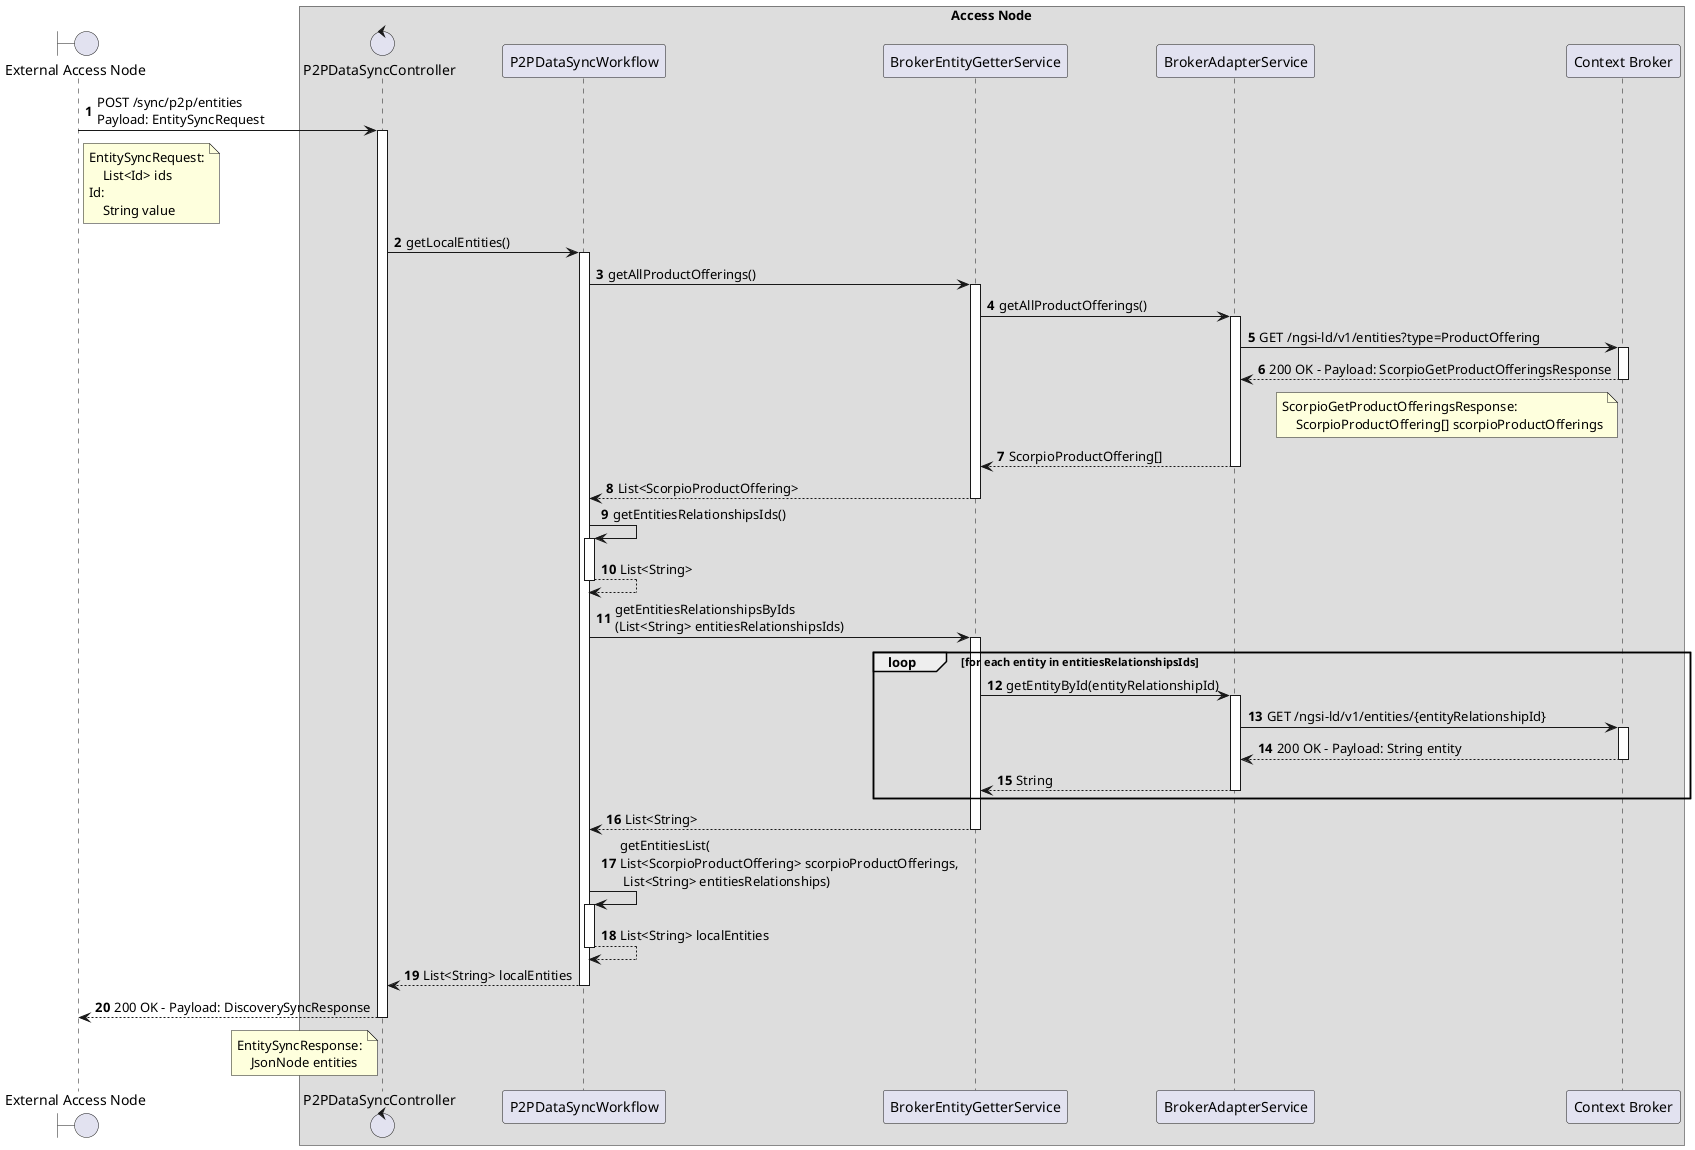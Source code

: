 @startuml
'https://plantuml.com/sequence-diagram

'---------- Config ----------------

autonumber

'---------- Header ----------------

boundary "External Access Node" as ean

box "Access Node"

  control "P2PDataSyncController" as p2pController
  participant "P2PDataSyncWorkflow" as p2pWorkflow
  participant "BrokerEntityGetterService" as begs
  participant "BrokerAdapterService" as bas
  participant "Context Broker" as cb

end box

'---------- Diagram ----------------

ean -> p2pController++: POST /sync/p2p/entities \nPayload: EntitySyncRequest

note right of ean
    EntitySyncRequest:
        List<Id> ids
    Id:
        String value
end note

    p2pController -> p2pWorkflow++: getLocalEntities()
        p2pWorkflow -> begs++: getAllProductOfferings()
            begs -> bas++: getAllProductOfferings()
                bas -> cb++: GET /ngsi-ld/v1/entities?type=ProductOffering
                return 200 OK - Payload: ScorpioGetProductOfferingsResponse

                note left of cb
                    ScorpioGetProductOfferingsResponse:
                        ScorpioProductOffering[] scorpioProductOfferings
                end note

            return ScorpioProductOffering[]
        return List<ScorpioProductOffering>
            p2pWorkflow -> p2pWorkflow++: getEntitiesRelationshipsIds()
            return List<String>
        p2pWorkflow -> begs++: getEntitiesRelationshipsByIds\n(List<String> entitiesRelationshipsIds)
            loop for each entity in entitiesRelationshipsIds
                begs -> bas++: getEntityById(entityRelationshipId)
                    bas -> cb++: GET /ngsi-ld/v1/entities/{entityRelationshipId}
                    return 200 OK - Payload: String entity
                return String
            end
            return List<String>
            p2pWorkflow -> p2pWorkflow++: getEntitiesList(\nList<ScorpioProductOffering> scorpioProductOfferings,\n List<String> entitiesRelationships)
            return List<String> localEntities
        return List<String> localEntities
return 200 OK - Payload: DiscoverySyncResponse

note left of p2pController
    EntitySyncResponse:
        JsonNode entities
end note
@enduml